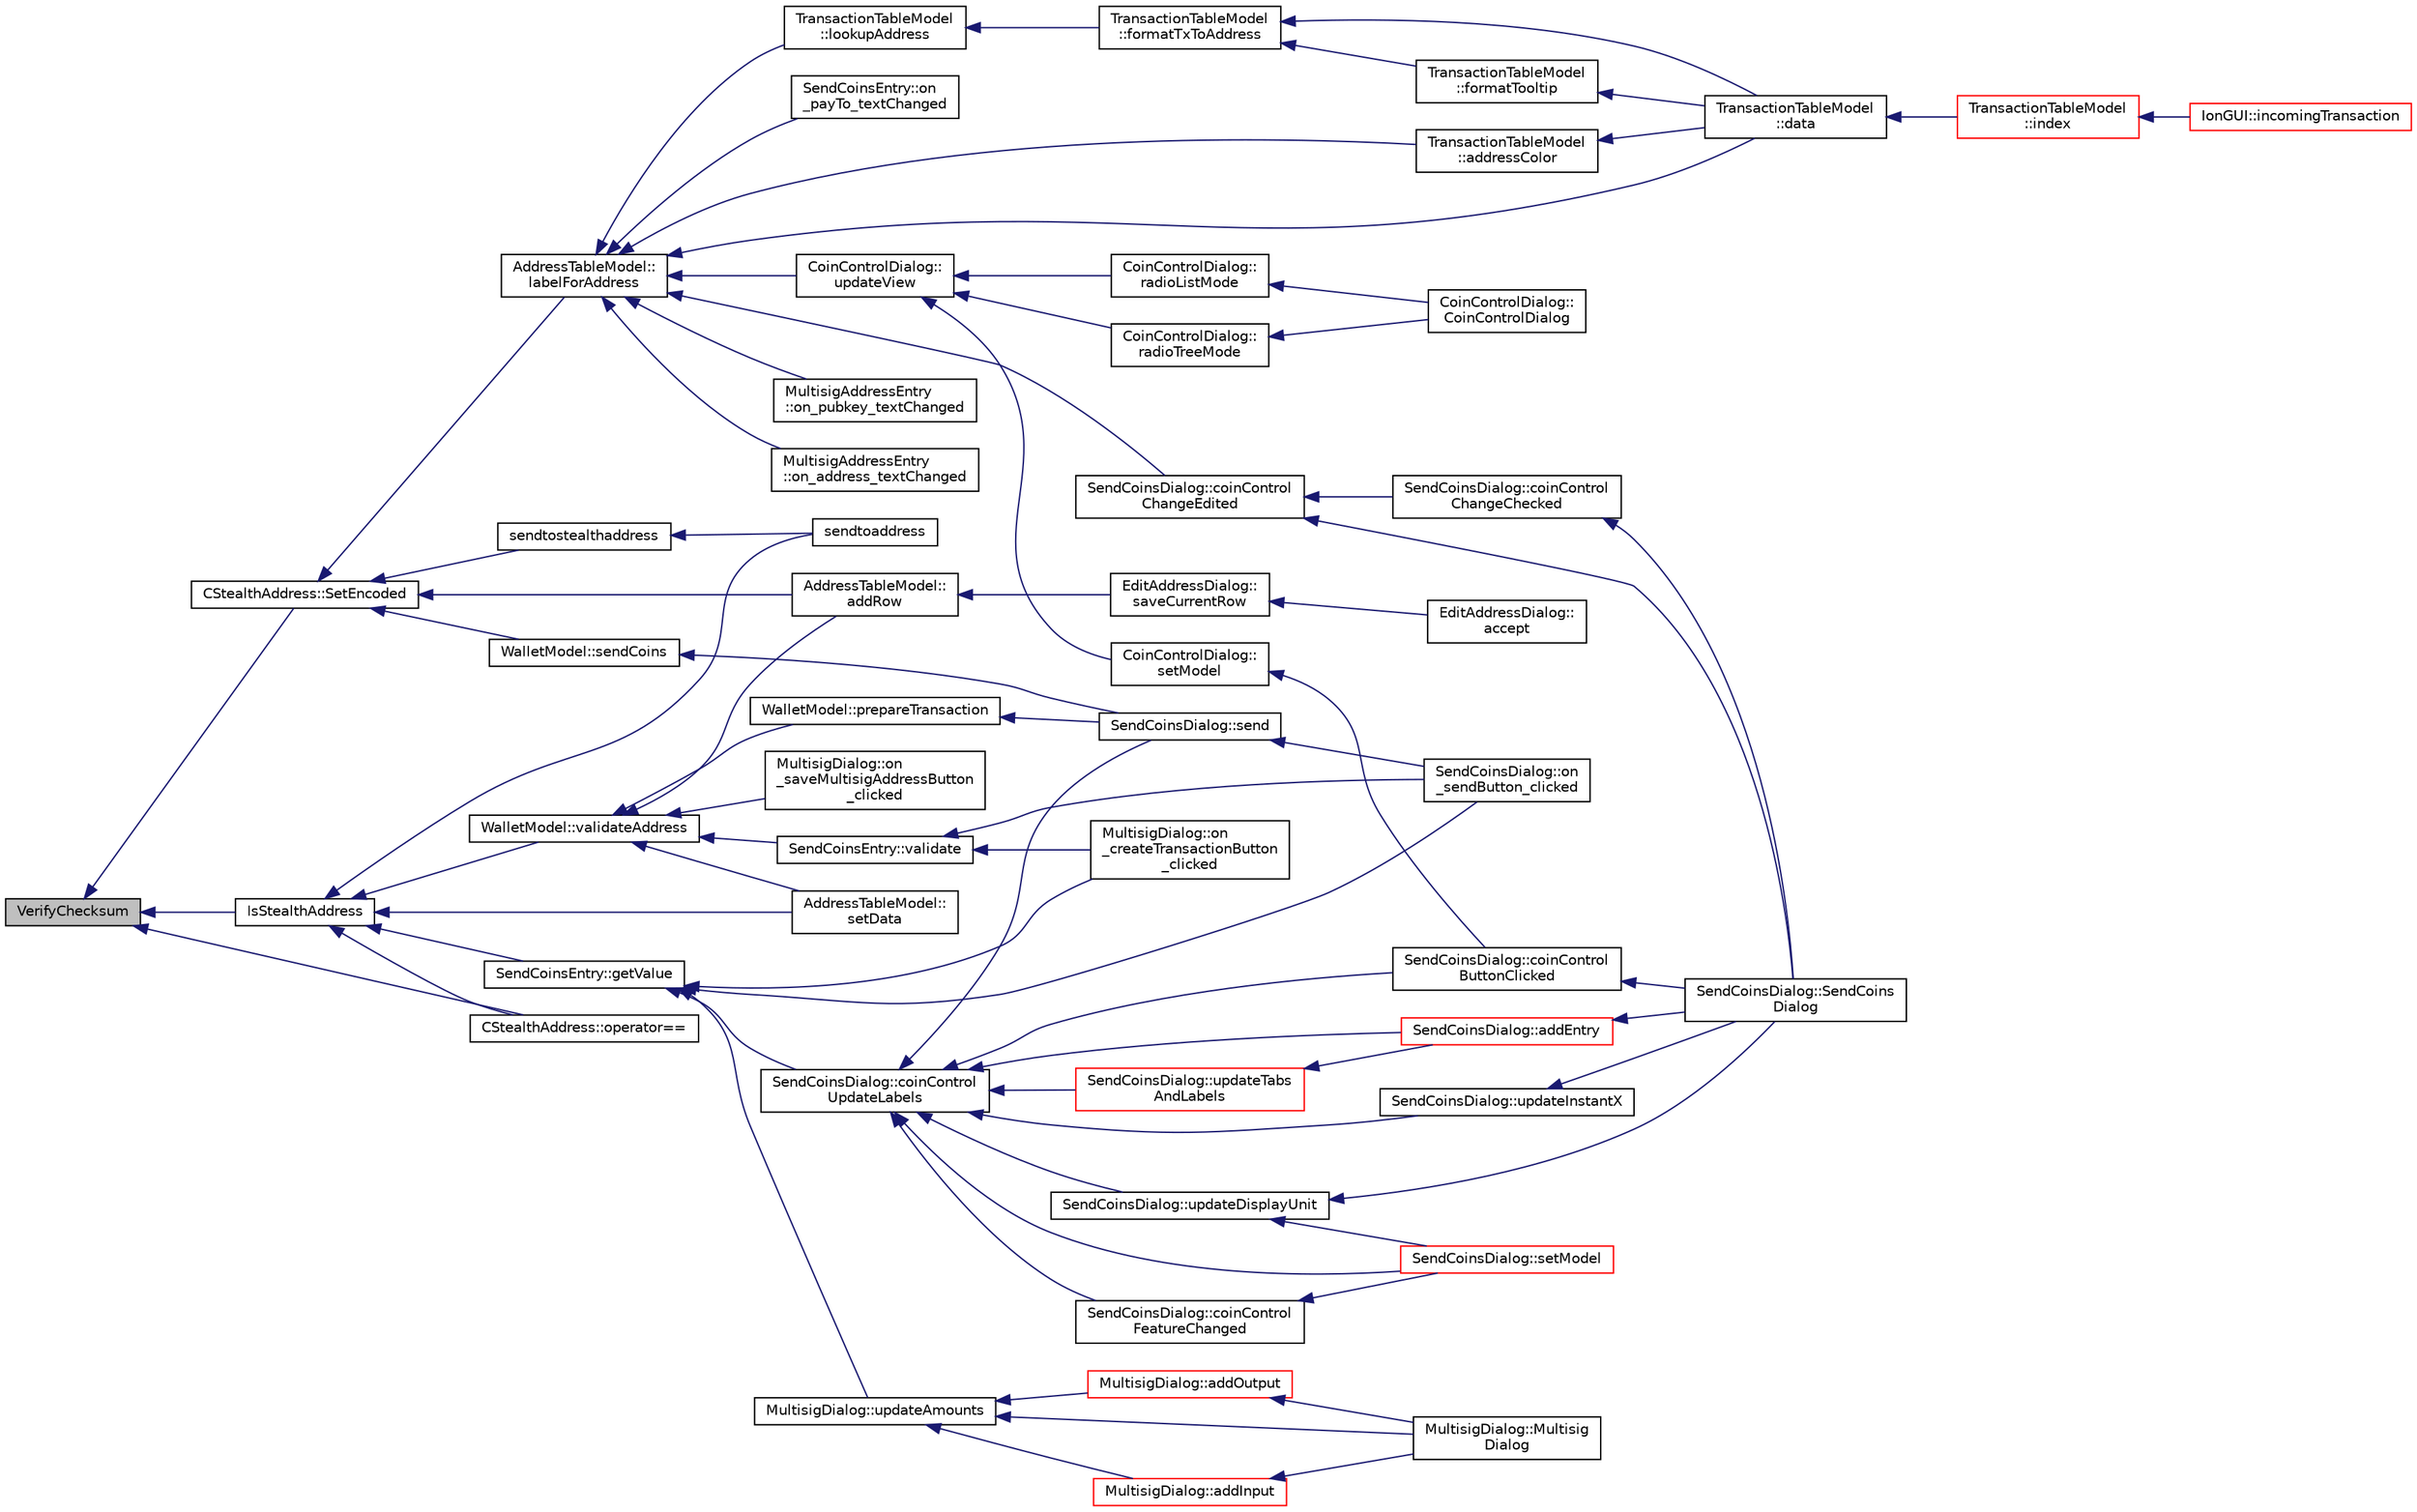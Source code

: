 digraph "VerifyChecksum"
{
  edge [fontname="Helvetica",fontsize="10",labelfontname="Helvetica",labelfontsize="10"];
  node [fontname="Helvetica",fontsize="10",shape=record];
  rankdir="LR";
  Node183 [label="VerifyChecksum",height=0.2,width=0.4,color="black", fillcolor="grey75", style="filled", fontcolor="black"];
  Node183 -> Node184 [dir="back",color="midnightblue",fontsize="10",style="solid",fontname="Helvetica"];
  Node184 [label="CStealthAddress::SetEncoded",height=0.2,width=0.4,color="black", fillcolor="white", style="filled",URL="$d6/d37/class_c_stealth_address.html#aa3f4655dced125bf698c208b6e7ac4b8"];
  Node184 -> Node185 [dir="back",color="midnightblue",fontsize="10",style="solid",fontname="Helvetica"];
  Node185 [label="AddressTableModel::\laddRow",height=0.2,width=0.4,color="black", fillcolor="white", style="filled",URL="$d9/ded/class_address_table_model.html#a08ab9ae401a18d193f0e39551de81280"];
  Node185 -> Node186 [dir="back",color="midnightblue",fontsize="10",style="solid",fontname="Helvetica"];
  Node186 [label="EditAddressDialog::\lsaveCurrentRow",height=0.2,width=0.4,color="black", fillcolor="white", style="filled",URL="$da/db7/class_edit_address_dialog.html#a8494a551799cd1f4c253e557424c206c"];
  Node186 -> Node187 [dir="back",color="midnightblue",fontsize="10",style="solid",fontname="Helvetica"];
  Node187 [label="EditAddressDialog::\laccept",height=0.2,width=0.4,color="black", fillcolor="white", style="filled",URL="$da/db7/class_edit_address_dialog.html#ac52b71129806bccf6533d0e9441393b6"];
  Node184 -> Node188 [dir="back",color="midnightblue",fontsize="10",style="solid",fontname="Helvetica"];
  Node188 [label="AddressTableModel::\llabelForAddress",height=0.2,width=0.4,color="black", fillcolor="white", style="filled",URL="$d9/ded/class_address_table_model.html#afcdbfc17ac480f5a57382cbcf096ccb3"];
  Node188 -> Node189 [dir="back",color="midnightblue",fontsize="10",style="solid",fontname="Helvetica"];
  Node189 [label="CoinControlDialog::\lupdateView",height=0.2,width=0.4,color="black", fillcolor="white", style="filled",URL="$dd/dfb/class_coin_control_dialog.html#aadea33050e5c1efd5eae8d2fcfa721f9"];
  Node189 -> Node190 [dir="back",color="midnightblue",fontsize="10",style="solid",fontname="Helvetica"];
  Node190 [label="CoinControlDialog::\lsetModel",height=0.2,width=0.4,color="black", fillcolor="white", style="filled",URL="$dd/dfb/class_coin_control_dialog.html#a4c34a48574814089c54f763a22f5317a"];
  Node190 -> Node191 [dir="back",color="midnightblue",fontsize="10",style="solid",fontname="Helvetica"];
  Node191 [label="SendCoinsDialog::coinControl\lButtonClicked",height=0.2,width=0.4,color="black", fillcolor="white", style="filled",URL="$d6/de6/class_send_coins_dialog.html#a59d757d9e4bea5b380eb480fd79cfb49"];
  Node191 -> Node192 [dir="back",color="midnightblue",fontsize="10",style="solid",fontname="Helvetica"];
  Node192 [label="SendCoinsDialog::SendCoins\lDialog",height=0.2,width=0.4,color="black", fillcolor="white", style="filled",URL="$d6/de6/class_send_coins_dialog.html#a0df5bc29d1df68eda44826651afc595f"];
  Node189 -> Node193 [dir="back",color="midnightblue",fontsize="10",style="solid",fontname="Helvetica"];
  Node193 [label="CoinControlDialog::\lradioTreeMode",height=0.2,width=0.4,color="black", fillcolor="white", style="filled",URL="$dd/dfb/class_coin_control_dialog.html#a1990d478f3ffba666c358a4f1bd395ec"];
  Node193 -> Node194 [dir="back",color="midnightblue",fontsize="10",style="solid",fontname="Helvetica"];
  Node194 [label="CoinControlDialog::\lCoinControlDialog",height=0.2,width=0.4,color="black", fillcolor="white", style="filled",URL="$dd/dfb/class_coin_control_dialog.html#a0945e59c25f956fdab199dbaf252eff5"];
  Node189 -> Node195 [dir="back",color="midnightblue",fontsize="10",style="solid",fontname="Helvetica"];
  Node195 [label="CoinControlDialog::\lradioListMode",height=0.2,width=0.4,color="black", fillcolor="white", style="filled",URL="$dd/dfb/class_coin_control_dialog.html#a775c6d290cb63667a434b09072094533"];
  Node195 -> Node194 [dir="back",color="midnightblue",fontsize="10",style="solid",fontname="Helvetica"];
  Node188 -> Node196 [dir="back",color="midnightblue",fontsize="10",style="solid",fontname="Helvetica"];
  Node196 [label="MultisigAddressEntry\l::on_pubkey_textChanged",height=0.2,width=0.4,color="black", fillcolor="white", style="filled",URL="$da/d39/class_multisig_address_entry.html#addaaabad7c692f4be0255d3969ccb6c0"];
  Node188 -> Node197 [dir="back",color="midnightblue",fontsize="10",style="solid",fontname="Helvetica"];
  Node197 [label="MultisigAddressEntry\l::on_address_textChanged",height=0.2,width=0.4,color="black", fillcolor="white", style="filled",URL="$da/d39/class_multisig_address_entry.html#a0a0e76713ced1bab5e59dd81546a7de8"];
  Node188 -> Node198 [dir="back",color="midnightblue",fontsize="10",style="solid",fontname="Helvetica"];
  Node198 [label="SendCoinsDialog::coinControl\lChangeEdited",height=0.2,width=0.4,color="black", fillcolor="white", style="filled",URL="$d6/de6/class_send_coins_dialog.html#a1f419f2381bce2ae9b4a7bd140f25a4e"];
  Node198 -> Node192 [dir="back",color="midnightblue",fontsize="10",style="solid",fontname="Helvetica"];
  Node198 -> Node199 [dir="back",color="midnightblue",fontsize="10",style="solid",fontname="Helvetica"];
  Node199 [label="SendCoinsDialog::coinControl\lChangeChecked",height=0.2,width=0.4,color="black", fillcolor="white", style="filled",URL="$d6/de6/class_send_coins_dialog.html#a21224b0dedf14f7a6c05174bff9dea65"];
  Node199 -> Node192 [dir="back",color="midnightblue",fontsize="10",style="solid",fontname="Helvetica"];
  Node188 -> Node200 [dir="back",color="midnightblue",fontsize="10",style="solid",fontname="Helvetica"];
  Node200 [label="SendCoinsEntry::on\l_payTo_textChanged",height=0.2,width=0.4,color="black", fillcolor="white", style="filled",URL="$d0/dbc/class_send_coins_entry.html#a73088d2789e8ced5de3a0597fb1f30c5"];
  Node188 -> Node201 [dir="back",color="midnightblue",fontsize="10",style="solid",fontname="Helvetica"];
  Node201 [label="TransactionTableModel\l::lookupAddress",height=0.2,width=0.4,color="black", fillcolor="white", style="filled",URL="$d7/dfe/class_transaction_table_model.html#af13204a63b9901c0d9aeb9f43f915001"];
  Node201 -> Node202 [dir="back",color="midnightblue",fontsize="10",style="solid",fontname="Helvetica"];
  Node202 [label="TransactionTableModel\l::formatTxToAddress",height=0.2,width=0.4,color="black", fillcolor="white", style="filled",URL="$d7/dfe/class_transaction_table_model.html#ada92bead83848f3ec231833e5964c27f"];
  Node202 -> Node203 [dir="back",color="midnightblue",fontsize="10",style="solid",fontname="Helvetica"];
  Node203 [label="TransactionTableModel\l::formatTooltip",height=0.2,width=0.4,color="black", fillcolor="white", style="filled",URL="$d7/dfe/class_transaction_table_model.html#a535a0f50a4404a73194e02c3c09e13c0"];
  Node203 -> Node204 [dir="back",color="midnightblue",fontsize="10",style="solid",fontname="Helvetica"];
  Node204 [label="TransactionTableModel\l::data",height=0.2,width=0.4,color="black", fillcolor="white", style="filled",URL="$d7/dfe/class_transaction_table_model.html#a02173c31b6014bff182e320217e30e10"];
  Node204 -> Node205 [dir="back",color="midnightblue",fontsize="10",style="solid",fontname="Helvetica"];
  Node205 [label="TransactionTableModel\l::index",height=0.2,width=0.4,color="red", fillcolor="white", style="filled",URL="$d7/dfe/class_transaction_table_model.html#af3a9a49314f80268a77a704f7f028905"];
  Node205 -> Node206 [dir="back",color="midnightblue",fontsize="10",style="solid",fontname="Helvetica"];
  Node206 [label="IonGUI::incomingTransaction",height=0.2,width=0.4,color="red", fillcolor="white", style="filled",URL="$dc/d0b/class_ion_g_u_i.html#acdb78c5d98fb4528bd0e9f5b9c5ad048",tooltip="Show incoming transaction notification for new transactions. "];
  Node202 -> Node204 [dir="back",color="midnightblue",fontsize="10",style="solid",fontname="Helvetica"];
  Node188 -> Node214 [dir="back",color="midnightblue",fontsize="10",style="solid",fontname="Helvetica"];
  Node214 [label="TransactionTableModel\l::addressColor",height=0.2,width=0.4,color="black", fillcolor="white", style="filled",URL="$d7/dfe/class_transaction_table_model.html#a4350aca09ceca354956d9a00514c627a"];
  Node214 -> Node204 [dir="back",color="midnightblue",fontsize="10",style="solid",fontname="Helvetica"];
  Node188 -> Node204 [dir="back",color="midnightblue",fontsize="10",style="solid",fontname="Helvetica"];
  Node184 -> Node215 [dir="back",color="midnightblue",fontsize="10",style="solid",fontname="Helvetica"];
  Node215 [label="WalletModel::sendCoins",height=0.2,width=0.4,color="black", fillcolor="white", style="filled",URL="$d4/d27/class_wallet_model.html#a053fb3ff2b8b0347f83e6bb591126746"];
  Node215 -> Node216 [dir="back",color="midnightblue",fontsize="10",style="solid",fontname="Helvetica"];
  Node216 [label="SendCoinsDialog::send",height=0.2,width=0.4,color="black", fillcolor="white", style="filled",URL="$d6/de6/class_send_coins_dialog.html#afd8d436a16ea7dba1276e8fdfdc8b2d3"];
  Node216 -> Node217 [dir="back",color="midnightblue",fontsize="10",style="solid",fontname="Helvetica"];
  Node217 [label="SendCoinsDialog::on\l_sendButton_clicked",height=0.2,width=0.4,color="black", fillcolor="white", style="filled",URL="$d6/de6/class_send_coins_dialog.html#a2cab7cf9ea5040b9e2189297f7d3c764"];
  Node184 -> Node218 [dir="back",color="midnightblue",fontsize="10",style="solid",fontname="Helvetica"];
  Node218 [label="sendtostealthaddress",height=0.2,width=0.4,color="black", fillcolor="white", style="filled",URL="$df/d1d/rpcwallet_8cpp.html#ad901105908c7eea072067a49643a906e"];
  Node218 -> Node219 [dir="back",color="midnightblue",fontsize="10",style="solid",fontname="Helvetica"];
  Node219 [label="sendtoaddress",height=0.2,width=0.4,color="black", fillcolor="white", style="filled",URL="$df/d1d/rpcwallet_8cpp.html#a134064858f9cfa4775a6ae34cac2b133"];
  Node183 -> Node220 [dir="back",color="midnightblue",fontsize="10",style="solid",fontname="Helvetica"];
  Node220 [label="IsStealthAddress",height=0.2,width=0.4,color="black", fillcolor="white", style="filled",URL="$d4/d43/stealth_8h.html#a26c89afcb720e8b1a9c9dadaee26757b"];
  Node220 -> Node221 [dir="back",color="midnightblue",fontsize="10",style="solid",fontname="Helvetica"];
  Node221 [label="AddressTableModel::\lsetData",height=0.2,width=0.4,color="black", fillcolor="white", style="filled",URL="$d9/ded/class_address_table_model.html#a5c6bd467fd1fc499d126fe2b7380ce5c"];
  Node220 -> Node222 [dir="back",color="midnightblue",fontsize="10",style="solid",fontname="Helvetica"];
  Node222 [label="SendCoinsEntry::getValue",height=0.2,width=0.4,color="black", fillcolor="white", style="filled",URL="$d0/dbc/class_send_coins_entry.html#af36fb0ed9e2e07079c1a982b31e793c8"];
  Node222 -> Node223 [dir="back",color="midnightblue",fontsize="10",style="solid",fontname="Helvetica"];
  Node223 [label="MultisigDialog::on\l_createTransactionButton\l_clicked",height=0.2,width=0.4,color="black", fillcolor="white", style="filled",URL="$d4/df4/class_multisig_dialog.html#a172ad3ad87e2e756aae8e93e5febb855"];
  Node222 -> Node224 [dir="back",color="midnightblue",fontsize="10",style="solid",fontname="Helvetica"];
  Node224 [label="MultisigDialog::updateAmounts",height=0.2,width=0.4,color="black", fillcolor="white", style="filled",URL="$d4/df4/class_multisig_dialog.html#a379a982d66b016e0e6f43a6d7dc8527a"];
  Node224 -> Node225 [dir="back",color="midnightblue",fontsize="10",style="solid",fontname="Helvetica"];
  Node225 [label="MultisigDialog::Multisig\lDialog",height=0.2,width=0.4,color="black", fillcolor="white", style="filled",URL="$d4/df4/class_multisig_dialog.html#af8ff2a9f6dc05a9468d955cb428c6474"];
  Node224 -> Node226 [dir="back",color="midnightblue",fontsize="10",style="solid",fontname="Helvetica"];
  Node226 [label="MultisigDialog::addInput",height=0.2,width=0.4,color="red", fillcolor="white", style="filled",URL="$d4/df4/class_multisig_dialog.html#a52e84a493f932da1e9e40b4c90d4e35a"];
  Node226 -> Node225 [dir="back",color="midnightblue",fontsize="10",style="solid",fontname="Helvetica"];
  Node224 -> Node228 [dir="back",color="midnightblue",fontsize="10",style="solid",fontname="Helvetica"];
  Node228 [label="MultisigDialog::addOutput",height=0.2,width=0.4,color="red", fillcolor="white", style="filled",URL="$d4/df4/class_multisig_dialog.html#a2fcffef63f71dc0178f4abdc3de2f850"];
  Node228 -> Node225 [dir="back",color="midnightblue",fontsize="10",style="solid",fontname="Helvetica"];
  Node222 -> Node217 [dir="back",color="midnightblue",fontsize="10",style="solid",fontname="Helvetica"];
  Node222 -> Node229 [dir="back",color="midnightblue",fontsize="10",style="solid",fontname="Helvetica"];
  Node229 [label="SendCoinsDialog::coinControl\lUpdateLabels",height=0.2,width=0.4,color="black", fillcolor="white", style="filled",URL="$d6/de6/class_send_coins_dialog.html#ae4f429aabcaf309aa314b90049be2a74"];
  Node229 -> Node230 [dir="back",color="midnightblue",fontsize="10",style="solid",fontname="Helvetica"];
  Node230 [label="SendCoinsDialog::setModel",height=0.2,width=0.4,color="red", fillcolor="white", style="filled",URL="$d6/de6/class_send_coins_dialog.html#a73a6c1b1850a334ee652ac167713a2aa"];
  Node229 -> Node216 [dir="back",color="midnightblue",fontsize="10",style="solid",fontname="Helvetica"];
  Node229 -> Node231 [dir="back",color="midnightblue",fontsize="10",style="solid",fontname="Helvetica"];
  Node231 [label="SendCoinsDialog::addEntry",height=0.2,width=0.4,color="red", fillcolor="white", style="filled",URL="$d6/de6/class_send_coins_dialog.html#a3d680a76b967641115c6ff2fa83fb62a"];
  Node231 -> Node192 [dir="back",color="midnightblue",fontsize="10",style="solid",fontname="Helvetica"];
  Node229 -> Node241 [dir="back",color="midnightblue",fontsize="10",style="solid",fontname="Helvetica"];
  Node241 [label="SendCoinsDialog::updateTabs\lAndLabels",height=0.2,width=0.4,color="red", fillcolor="white", style="filled",URL="$d6/de6/class_send_coins_dialog.html#a3b834c739f7d02d8086a2bf58525c5f0"];
  Node241 -> Node231 [dir="back",color="midnightblue",fontsize="10",style="solid",fontname="Helvetica"];
  Node229 -> Node242 [dir="back",color="midnightblue",fontsize="10",style="solid",fontname="Helvetica"];
  Node242 [label="SendCoinsDialog::updateDisplayUnit",height=0.2,width=0.4,color="black", fillcolor="white", style="filled",URL="$d6/de6/class_send_coins_dialog.html#a74815ad8502b126200b6fd2e59e9f042"];
  Node242 -> Node192 [dir="back",color="midnightblue",fontsize="10",style="solid",fontname="Helvetica"];
  Node242 -> Node230 [dir="back",color="midnightblue",fontsize="10",style="solid",fontname="Helvetica"];
  Node229 -> Node243 [dir="back",color="midnightblue",fontsize="10",style="solid",fontname="Helvetica"];
  Node243 [label="SendCoinsDialog::updateInstantX",height=0.2,width=0.4,color="black", fillcolor="white", style="filled",URL="$d6/de6/class_send_coins_dialog.html#a2ef7a77ae3a6525d062e010dc414b950"];
  Node243 -> Node192 [dir="back",color="midnightblue",fontsize="10",style="solid",fontname="Helvetica"];
  Node229 -> Node244 [dir="back",color="midnightblue",fontsize="10",style="solid",fontname="Helvetica"];
  Node244 [label="SendCoinsDialog::coinControl\lFeatureChanged",height=0.2,width=0.4,color="black", fillcolor="white", style="filled",URL="$d6/de6/class_send_coins_dialog.html#af13ddd00abec4f060632d887b5e838a3"];
  Node244 -> Node230 [dir="back",color="midnightblue",fontsize="10",style="solid",fontname="Helvetica"];
  Node229 -> Node191 [dir="back",color="midnightblue",fontsize="10",style="solid",fontname="Helvetica"];
  Node220 -> Node245 [dir="back",color="midnightblue",fontsize="10",style="solid",fontname="Helvetica"];
  Node245 [label="WalletModel::validateAddress",height=0.2,width=0.4,color="black", fillcolor="white", style="filled",URL="$d4/d27/class_wallet_model.html#a04604615253aeaae1253b1412a70a1f7"];
  Node245 -> Node221 [dir="back",color="midnightblue",fontsize="10",style="solid",fontname="Helvetica"];
  Node245 -> Node185 [dir="back",color="midnightblue",fontsize="10",style="solid",fontname="Helvetica"];
  Node245 -> Node246 [dir="back",color="midnightblue",fontsize="10",style="solid",fontname="Helvetica"];
  Node246 [label="MultisigDialog::on\l_saveMultisigAddressButton\l_clicked",height=0.2,width=0.4,color="black", fillcolor="white", style="filled",URL="$d4/df4/class_multisig_dialog.html#a95c9278296354b38696d72eeb62dc09d"];
  Node245 -> Node247 [dir="back",color="midnightblue",fontsize="10",style="solid",fontname="Helvetica"];
  Node247 [label="SendCoinsEntry::validate",height=0.2,width=0.4,color="black", fillcolor="white", style="filled",URL="$d0/dbc/class_send_coins_entry.html#ab77df95fe77e9a001190cd4dabe0dfec"];
  Node247 -> Node223 [dir="back",color="midnightblue",fontsize="10",style="solid",fontname="Helvetica"];
  Node247 -> Node217 [dir="back",color="midnightblue",fontsize="10",style="solid",fontname="Helvetica"];
  Node245 -> Node248 [dir="back",color="midnightblue",fontsize="10",style="solid",fontname="Helvetica"];
  Node248 [label="WalletModel::prepareTransaction",height=0.2,width=0.4,color="black", fillcolor="white", style="filled",URL="$d4/d27/class_wallet_model.html#a8abc851901c7c7343ebfb5a8e5fc0154"];
  Node248 -> Node216 [dir="back",color="midnightblue",fontsize="10",style="solid",fontname="Helvetica"];
  Node220 -> Node219 [dir="back",color="midnightblue",fontsize="10",style="solid",fontname="Helvetica"];
  Node220 -> Node249 [dir="back",color="midnightblue",fontsize="10",style="solid",fontname="Helvetica"];
  Node249 [label="CStealthAddress::operator==",height=0.2,width=0.4,color="black", fillcolor="white", style="filled",URL="$d6/d37/class_c_stealth_address.html#aafdb2534bed64a42a3e3147a997514eb"];
  Node183 -> Node249 [dir="back",color="midnightblue",fontsize="10",style="solid",fontname="Helvetica"];
}
